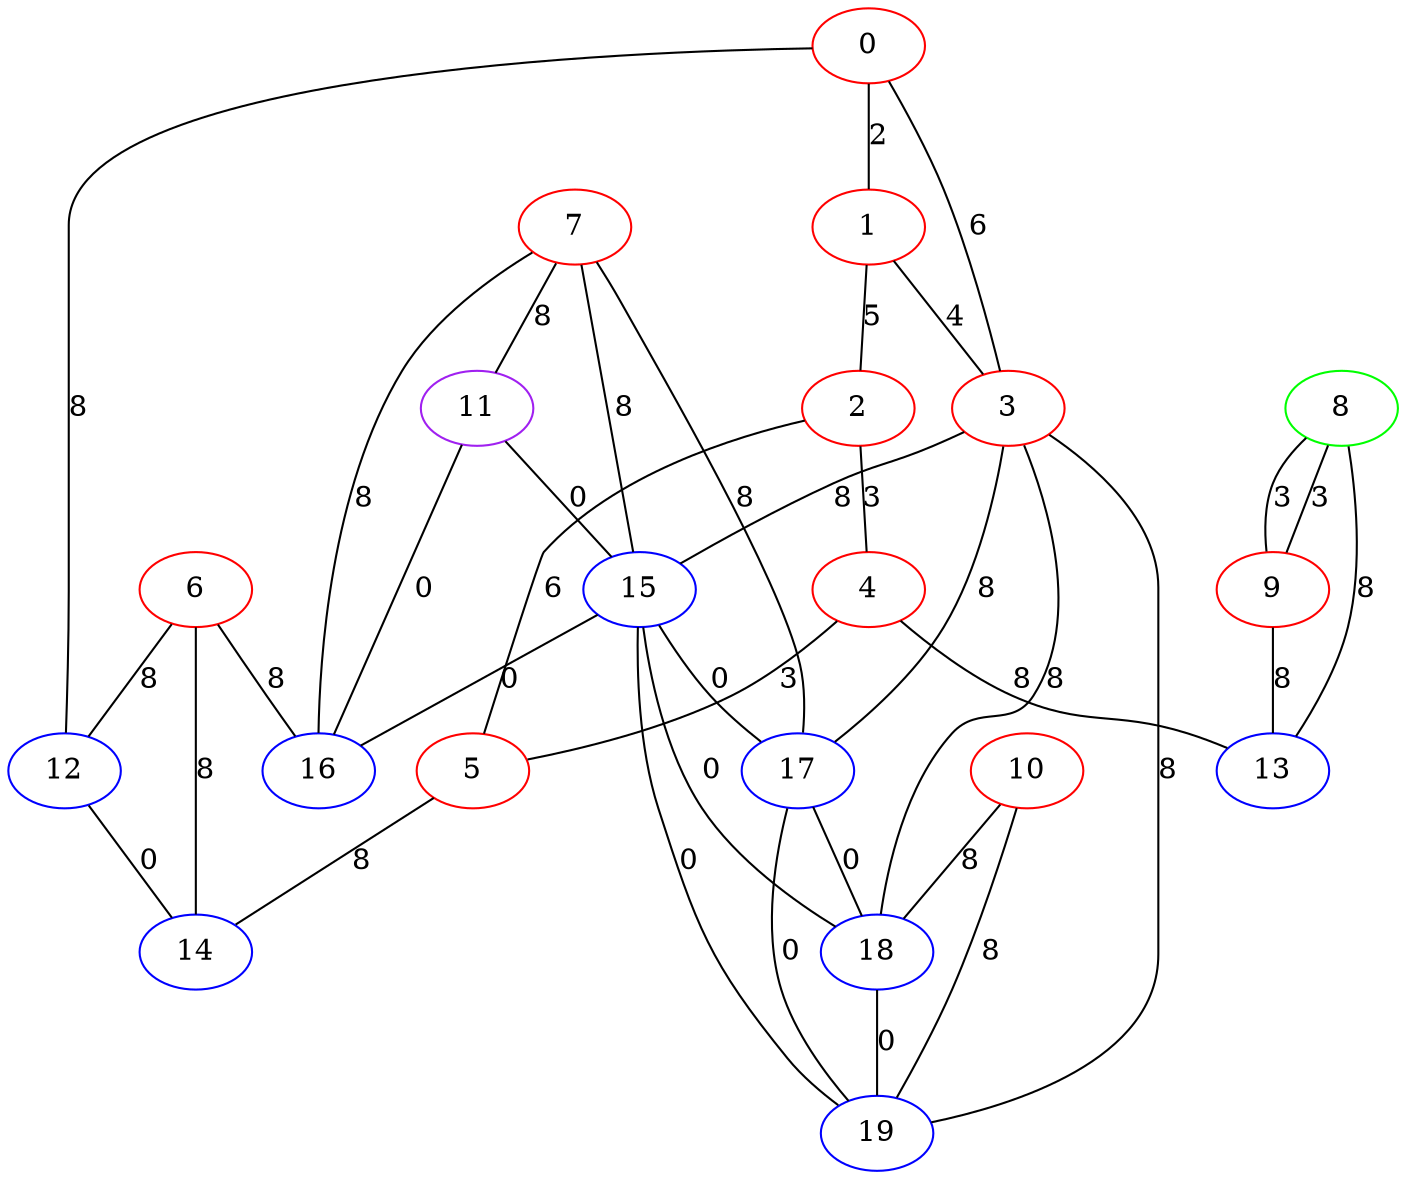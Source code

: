 graph "" {
0 [color=red, weight=1];
1 [color=red, weight=1];
2 [color=red, weight=1];
3 [color=red, weight=1];
4 [color=red, weight=1];
5 [color=red, weight=1];
6 [color=red, weight=1];
7 [color=red, weight=1];
8 [color=green, weight=2];
9 [color=red, weight=1];
10 [color=red, weight=1];
11 [color=purple, weight=4];
12 [color=blue, weight=3];
13 [color=blue, weight=3];
14 [color=blue, weight=3];
15 [color=blue, weight=3];
16 [color=blue, weight=3];
17 [color=blue, weight=3];
18 [color=blue, weight=3];
19 [color=blue, weight=3];
0 -- 1  [key=0, label=2];
0 -- 3  [key=0, label=6];
0 -- 12  [key=0, label=8];
1 -- 2  [key=0, label=5];
1 -- 3  [key=0, label=4];
2 -- 4  [key=0, label=3];
2 -- 5  [key=0, label=6];
3 -- 15  [key=0, label=8];
3 -- 17  [key=0, label=8];
3 -- 18  [key=0, label=8];
3 -- 19  [key=0, label=8];
4 -- 5  [key=0, label=3];
4 -- 13  [key=0, label=8];
5 -- 14  [key=0, label=8];
6 -- 16  [key=0, label=8];
6 -- 12  [key=0, label=8];
6 -- 14  [key=0, label=8];
7 -- 16  [key=0, label=8];
7 -- 17  [key=0, label=8];
7 -- 11  [key=0, label=8];
7 -- 15  [key=0, label=8];
8 -- 9  [key=0, label=3];
8 -- 9  [key=1, label=3];
8 -- 13  [key=0, label=8];
9 -- 13  [key=0, label=8];
10 -- 18  [key=0, label=8];
10 -- 19  [key=0, label=8];
11 -- 16  [key=0, label=0];
11 -- 15  [key=0, label=0];
12 -- 14  [key=0, label=0];
15 -- 16  [key=0, label=0];
15 -- 17  [key=0, label=0];
15 -- 18  [key=0, label=0];
15 -- 19  [key=0, label=0];
17 -- 19  [key=0, label=0];
17 -- 18  [key=0, label=0];
18 -- 19  [key=0, label=0];
}
